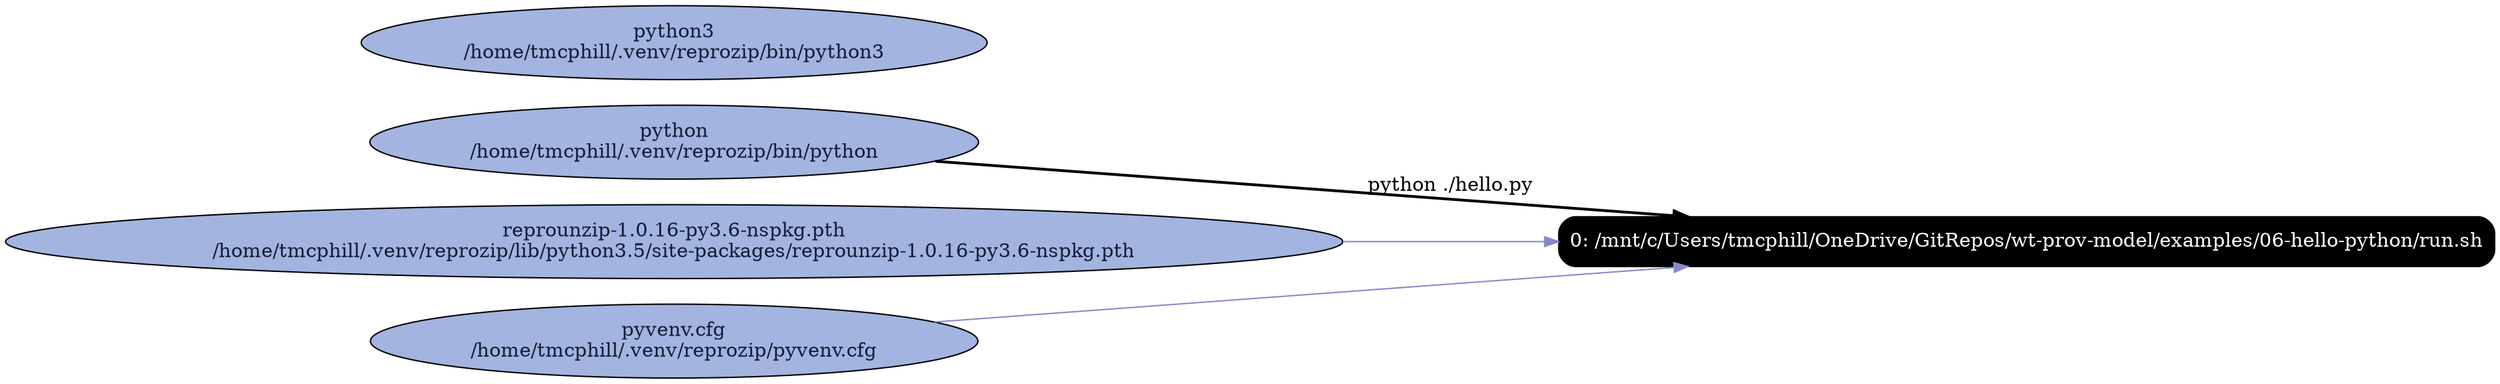 digraph G {
    rankdir=LR;

    /* programs */
    node [shape=box fontcolor=white fillcolor=black style="filled,rounded"];
    run0 [label="0: /mnt/c/Users/tmcphill/OneDrive/GitRepos/wt-prov-model/examples/06-hello-python/run.sh"];

    node [shape=ellipse fontcolor="#131C39" fillcolor="#C9D2ED"];

    /* other files */
    "/home/tmcphill/.venv/reprozip/bin/python" [fillcolor="#A3B4E0", label="python\n/home/tmcphill/.venv/reprozip/bin/python"];
    "/home/tmcphill/.venv/reprozip/bin/python3" [fillcolor="#A3B4E0", label="python3\n/home/tmcphill/.venv/reprozip/bin/python3"];
    "/home/tmcphill/.venv/reprozip/lib/python3.5/site-packages/reprounzip-1.0.16-py3.6-nspkg.pth" [fillcolor="#A3B4E0", label="reprounzip-1.0.16-py3.6-nspkg.pth\n/home/tmcphill/.venv/reprozip/lib/python3.5/site-packages/reprounzip-1.0.16-py3.6-nspkg.pth"];
    "/home/tmcphill/.venv/reprozip/pyvenv.cfg" [fillcolor="#A3B4E0", label="pyvenv.cfg\n/home/tmcphill/.venv/reprozip/pyvenv.cfg"];

    "/home/tmcphill/.venv/reprozip/bin/python" -> run0 [style=bold, label="python ./hello.py"];
    "/home/tmcphill/.venv/reprozip/pyvenv.cfg" -> run0 [color="#8888CC"];
    "/home/tmcphill/.venv/reprozip/lib/python3.5/site-packages/reprounzip-1.0.16-py3.6-nspkg.pth" -> run0 [color="#8888CC"];
}
